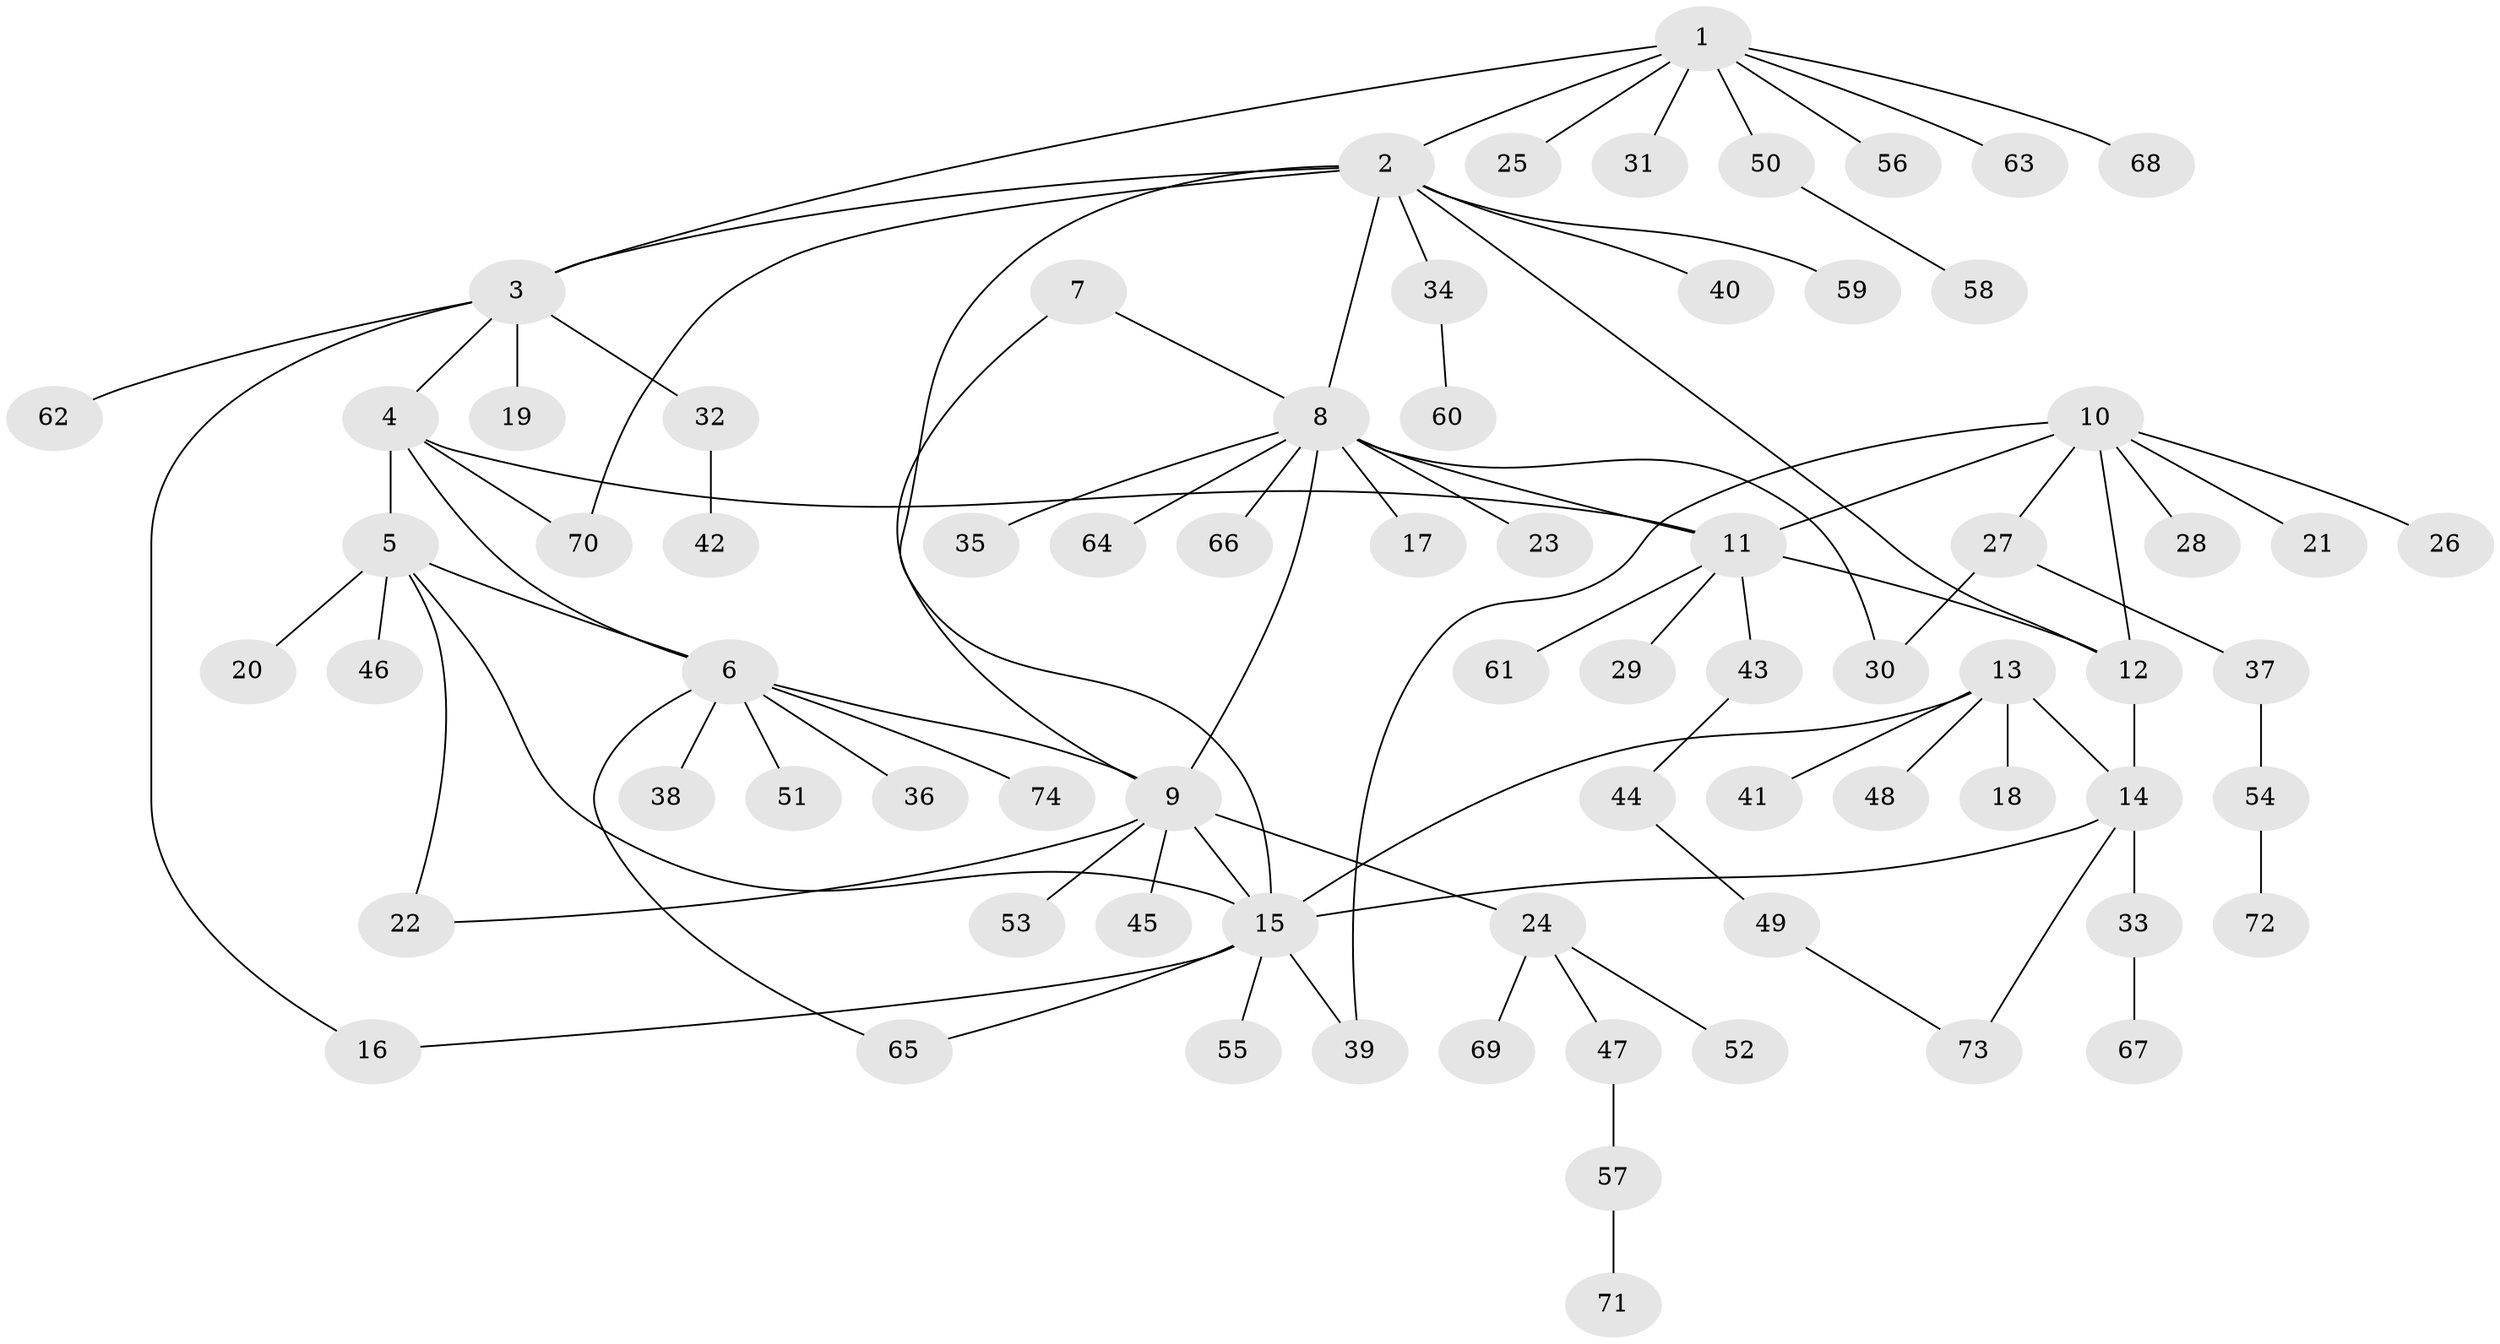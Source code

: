 // coarse degree distribution, {7: 0.03571428571428571, 9: 0.05357142857142857, 4: 0.03571428571428571, 11: 0.017857142857142856, 6: 0.017857142857142856, 8: 0.017857142857142856, 5: 0.03571428571428571, 1: 0.6071428571428571, 2: 0.14285714285714285, 3: 0.03571428571428571}
// Generated by graph-tools (version 1.1) at 2025/24/03/03/25 07:24:18]
// undirected, 74 vertices, 91 edges
graph export_dot {
graph [start="1"]
  node [color=gray90,style=filled];
  1;
  2;
  3;
  4;
  5;
  6;
  7;
  8;
  9;
  10;
  11;
  12;
  13;
  14;
  15;
  16;
  17;
  18;
  19;
  20;
  21;
  22;
  23;
  24;
  25;
  26;
  27;
  28;
  29;
  30;
  31;
  32;
  33;
  34;
  35;
  36;
  37;
  38;
  39;
  40;
  41;
  42;
  43;
  44;
  45;
  46;
  47;
  48;
  49;
  50;
  51;
  52;
  53;
  54;
  55;
  56;
  57;
  58;
  59;
  60;
  61;
  62;
  63;
  64;
  65;
  66;
  67;
  68;
  69;
  70;
  71;
  72;
  73;
  74;
  1 -- 2;
  1 -- 3;
  1 -- 25;
  1 -- 31;
  1 -- 50;
  1 -- 56;
  1 -- 63;
  1 -- 68;
  2 -- 3;
  2 -- 8;
  2 -- 12;
  2 -- 15;
  2 -- 34;
  2 -- 40;
  2 -- 59;
  2 -- 70;
  3 -- 4;
  3 -- 16;
  3 -- 19;
  3 -- 32;
  3 -- 62;
  4 -- 5;
  4 -- 6;
  4 -- 11;
  4 -- 70;
  5 -- 6;
  5 -- 15;
  5 -- 20;
  5 -- 22;
  5 -- 46;
  6 -- 9;
  6 -- 36;
  6 -- 38;
  6 -- 51;
  6 -- 65;
  6 -- 74;
  7 -- 8;
  7 -- 9;
  8 -- 9;
  8 -- 11;
  8 -- 17;
  8 -- 23;
  8 -- 30;
  8 -- 35;
  8 -- 64;
  8 -- 66;
  9 -- 15;
  9 -- 22;
  9 -- 24;
  9 -- 45;
  9 -- 53;
  10 -- 11;
  10 -- 12;
  10 -- 21;
  10 -- 26;
  10 -- 27;
  10 -- 28;
  10 -- 39;
  11 -- 12;
  11 -- 29;
  11 -- 43;
  11 -- 61;
  12 -- 14;
  13 -- 14;
  13 -- 15;
  13 -- 18;
  13 -- 41;
  13 -- 48;
  14 -- 15;
  14 -- 33;
  14 -- 73;
  15 -- 16;
  15 -- 39;
  15 -- 55;
  15 -- 65;
  24 -- 47;
  24 -- 52;
  24 -- 69;
  27 -- 30;
  27 -- 37;
  32 -- 42;
  33 -- 67;
  34 -- 60;
  37 -- 54;
  43 -- 44;
  44 -- 49;
  47 -- 57;
  49 -- 73;
  50 -- 58;
  54 -- 72;
  57 -- 71;
}
